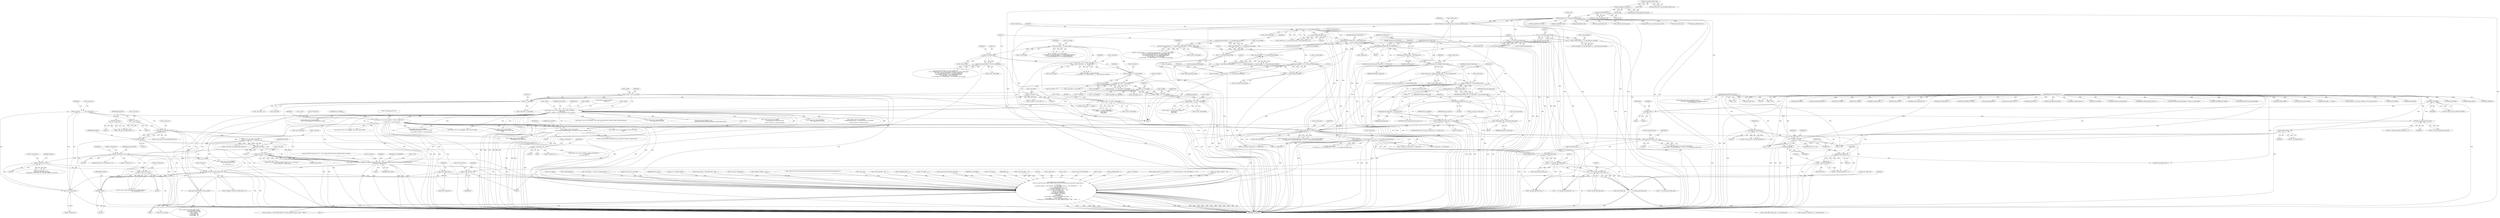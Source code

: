 digraph "0_FFmpeg_29ffeef5e73b8f41ff3a3f2242d356759c66f91f@pointer" {
"1003013" [label="(Call,h->slice_num & (MAX_SLICES - 1))"];
"1002968" [label="(Call,h->slice_num&(MAX_SLICES-1))"];
"1002951" [label="(Call,h->slice_num&(MAX_SLICES-1))"];
"1002914" [label="(Call,h->slice_num        = ++h0->current_slice)"];
"1002918" [label="(Call,++h0->current_slice)"];
"1002269" [label="(Call,h0->current_slice == 0)"];
"1001121" [label="(Call,h0->current_slice != 0)"];
"1000189" [label="(Call,h0->current_slice = 0)"];
"1002426" [label="(Call,h0->current_slice == 0)"];
"1002932" [label="(Call,h->slice_num-1)"];
"1002955" [label="(Call,MAX_SLICES-1)"];
"1002937" [label="(Call,MAX_SLICES-1)"];
"1002972" [label="(Call,MAX_SLICES-1)"];
"1002978" [label="(Call,h->slice_num >= MAX_SLICES)"];
"1002984" [label="(Call,av_log(h->avctx, AV_LOG_WARNING, \"Possibly too many slices (%d >= %d), increase MAX_SLICES and recompile if there are artifacts\n\", h->slice_num, MAX_SLICES))"];
"1002832" [label="(Call,av_log(h->avctx, AV_LOG_INFO,\n                       \"Cannot parallelize deblocking type 1, decoding such frames in sequential order\n\"))"];
"1000887" [label="(Call,av_log(h->avctx, AV_LOG_INFO, \"Reinit context to %dx%d, \"\n               \"pix_fmt: %s\n\", h->width, h->height, av_get_pix_fmt_name(h->avctx->pix_fmt)))"];
"1000715" [label="(Call,h->width  = 16 * h->mb_width)"];
"1000719" [label="(Call,16 * h->mb_width)"];
"1000699" [label="(Call,h->mb_width * 4)"];
"1000679" [label="(Call,h->mb_width * h->mb_height)"];
"1000649" [label="(Call,h->mb_width  = h->sps.mb_width)"];
"1000610" [label="(Call,h->mb_width  != h->sps.mb_width)"];
"1000398" [label="(Call,h->mb_width  != h->sps.mb_width)"];
"1000541" [label="(Call,16*h->sps.mb_width)"];
"1000658" [label="(Call,h->mb_height = h->sps.mb_height * (2 - h->sps.frame_mbs_only_flag))"];
"1000662" [label="(Call,h->sps.mb_height * (2 - h->sps.frame_mbs_only_flag))"];
"1000623" [label="(Call,h->sps.mb_height * (2 - h->sps.frame_mbs_only_flag))"];
"1000557" [label="(Call,h->sps.mb_height * (2 - h->sps.frame_mbs_only_flag))"];
"1000412" [label="(Call,h->sps.mb_height * (2 - h->sps.frame_mbs_only_flag))"];
"1000418" [label="(Call,2 - h->sps.frame_mbs_only_flag)"];
"1000563" [label="(Call,2 - h->sps.frame_mbs_only_flag)"];
"1000629" [label="(Call,2 - h->sps.frame_mbs_only_flag)"];
"1000668" [label="(Call,2 - h->sps.frame_mbs_only_flag)"];
"1000827" [label="(Call,h->width  != h->avctx->coded_width)"];
"1000540" [label="(Call,16*h->sps.mb_width != h->avctx->coded_width)"];
"1000837" [label="(Call,h->height != h->avctx->coded_height)"];
"1000724" [label="(Call,h->height = 16 * h->mb_height)"];
"1000728" [label="(Call,16 * h->mb_height)"];
"1000554" [label="(Call,16*h->sps.mb_height * (2 - h->sps.frame_mbs_only_flag) != h->avctx->coded_height)"];
"1000555" [label="(Call,16*h->sps.mb_height * (2 - h->sps.frame_mbs_only_flag))"];
"1000899" [label="(Call,av_get_pix_fmt_name(h->avctx->pix_fmt))"];
"1000880" [label="(Call,h->avctx->pix_fmt = ret)"];
"1000872" [label="(Call,ret = get_pixel_format(h, 1))"];
"1000874" [label="(Call,get_pixel_format(h, 1))"];
"1000868" [label="(Call,flush_change(h))"];
"1000851" [label="(Call,h != h0)"];
"1000735" [label="(Call,init_dimensions(h))"];
"1000495" [label="(Call,h264_set_parameter_from_sps(h))"];
"1000186" [label="(Call,field_end(h, 1))"];
"1000183" [label="(Call,FIELD_PICTURE(h))"];
"1000125" [label="(MethodParameterIn,H264Context *h)"];
"1000643" [label="(Call,get_pixel_format(h0, 0))"];
"1000126" [label="(MethodParameterIn,H264Context *h0)"];
"1001500" [label="(Call,av_log(h->avctx, AV_LOG_DEBUG, \"Frame num gap %d %d\n\",\n                   h->frame_num, h->prev_frame_num))"];
"1001451" [label="(Call,h->frame_num != h->prev_frame_num)"];
"1001349" [label="(Call,h0->cur_pic_ptr->frame_num != h->frame_num)"];
"1001240" [label="(Call,h->frame_num - h->sps.ref_frame_count)"];
"1001226" [label="(Call,h->frame_num - unwrap_prev_frame_num)"];
"1001216" [label="(Call,unwrap_prev_frame_num > h->frame_num)"];
"1001200" [label="(Call,unwrap_prev_frame_num = h->prev_frame_num)"];
"1001186" [label="(Call,h->frame_num != h->prev_frame_num)"];
"1000993" [label="(Call,h->frame_num = get_bits(&h->gb, h->sps.log2_max_frame_num))"];
"1000997" [label="(Call,get_bits(&h->gb, h->sps.log2_max_frame_num))"];
"1000300" [label="(Call,get_ue_golomb(&h->gb))"];
"1000230" [label="(Call,get_ue_golomb_31(&h->gb))"];
"1000168" [label="(Call,get_ue_golomb_long(&h->gb))"];
"1001193" [label="(Call,h->prev_frame_num >= 0)"];
"1001221" [label="(Call,unwrap_prev_frame_num -= max_frame_num)"];
"1001206" [label="(Call,max_frame_num         = 1 << h->sps.log2_max_frame_num)"];
"1001208" [label="(Call,1 << h->sps.log2_max_frame_num)"];
"1001225" [label="(Call,(h->frame_num - unwrap_prev_frame_num) > h->sps.ref_frame_count)"];
"1001257" [label="(Call,h->prev_frame_num = unwrap_prev_frame_num)"];
"1001254" [label="(Call,unwrap_prev_frame_num += max_frame_num)"];
"1001251" [label="(Call,unwrap_prev_frame_num < 0)"];
"1001237" [label="(Call,unwrap_prev_frame_num = (h->frame_num - h->sps.ref_frame_count) - 1)"];
"1001239" [label="(Call,(h->frame_num - h->sps.ref_frame_count) - 1)"];
"1001552" [label="(Call,h->prev_frame_num        %= 1 << h->sps.log2_max_frame_num)"];
"1001556" [label="(Call,1 << h->sps.log2_max_frame_num)"];
"1001479" [label="(Call,1 << h->sps.log2_max_frame_num)"];
"1001548" [label="(Call,h->prev_frame_num++)"];
"1001469" [label="(Call,h->frame_num != (h->prev_frame_num + 1) % (1 << h->sps.log2_max_frame_num))"];
"1001473" [label="(Call,(h->prev_frame_num + 1) % (1 << h->sps.log2_max_frame_num))"];
"1001459" [label="(Call,h->prev_frame_num >= 0)"];
"1003017" [label="(Call,MAX_SLICES - 1)"];
"1003314" [label="(Call,av_log(h->avctx, AV_LOG_DEBUG,\n               \"slice:%d %s mb:%d %c%s%s pps:%u frame:%d poc:%d/%d ref:%d/%d qp:%d loop:%d:%d:%d weight:%d%s %s\n\",\n               h->slice_num,\n               (h->picture_structure == PICT_FRAME ? \"F\" : h->picture_structure == PICT_TOP_FIELD ? \"T\" : \"B\"),\n               first_mb_in_slice,\n               av_get_picture_type_char(h->slice_type),\n               h->slice_type_fixed ? \" fix\" : \"\",\n               h->nal_unit_type == NAL_IDR_SLICE ? \" IDR\" : \"\",\n               pps_id, h->frame_num,\n               h->cur_pic_ptr->field_poc[0],\n               h->cur_pic_ptr->field_poc[1],\n               h->ref_count[0], h->ref_count[1],\n               h->qscale,\n               h->deblocking_filter,\n               h->slice_alpha_c0_offset / 2 - 26, h->slice_beta_offset / 2 - 26,\n               h->use_weight,\n               h->use_weight == 1 && h->use_weight_chroma ? \"c\" : \"\",\n               h->slice_type == AV_PICTURE_TYPE_B ? (h->direct_spatial_mv_pred ? \"SPAT\" : \"TEMP\") : \"\"))"];
"1001677" [label="(Call,h->mb_width  * 16)"];
"1000997" [label="(Call,get_bits(&h->gb, h->sps.log2_max_frame_num))"];
"1000827" [label="(Call,h->width  != h->avctx->coded_width)"];
"1002411" [label="(Call,ff_h264_decode_ref_pic_marking(h0, &h->gb,\n                                             !(h->avctx->active_thread_type & FF_THREAD_FRAME) ||\n                                             h0->current_slice == 0))"];
"1000900" [label="(Call,h->avctx->pix_fmt)"];
"1002924" [label="(Identifier,h)"];
"1000660" [label="(Identifier,h)"];
"1000554" [label="(Call,16*h->sps.mb_height * (2 - h->sps.frame_mbs_only_flag) != h->avctx->coded_height)"];
"1000725" [label="(Call,h->height)"];
"1000929" [label="(Call,h != h0)"];
"1001451" [label="(Call,h->frame_num != h->prev_frame_num)"];
"1001385" [label="(Identifier,last_pic_structure)"];
"1001241" [label="(Call,h->frame_num)"];
"1002833" [label="(Call,h->avctx)"];
"1002840" [label="(Identifier,h0)"];
"1002968" [label="(Call,h->slice_num&(MAX_SLICES-1))"];
"1001210" [label="(Call,h->sps.log2_max_frame_num)"];
"1000851" [label="(Call,h != h0)"];
"1000831" [label="(Call,h->avctx->coded_width)"];
"1002933" [label="(Call,h->slice_num)"];
"1002430" [label="(Literal,0)"];
"1000408" [label="(Call,h->mb_height != h->sps.mb_height * (2 - h->sps.frame_mbs_only_flag))"];
"1001249" [label="(Literal,1)"];
"1002276" [label="(Identifier,slice_type)"];
"1000729" [label="(Literal,16)"];
"1003019" [label="(Literal,1)"];
"1003349" [label="(Call,h->nal_unit_type == NAL_IDR_SLICE ? \" IDR\" : \"\")"];
"1000169" [label="(Call,&h->gb)"];
"1003368" [label="(Call,h->cur_pic_ptr->field_poc[1])"];
"1000191" [label="(Identifier,h0)"];
"1000579" [label="(Identifier,h)"];
"1002932" [label="(Call,h->slice_num-1)"];
"1002072" [label="(Call,h->curr_pic_num = h->frame_num)"];
"1001259" [label="(Identifier,h)"];
"1001548" [label="(Call,h->prev_frame_num++)"];
"1000572" [label="(Identifier,h)"];
"1001121" [label="(Call,h0->current_slice != 0)"];
"1001257" [label="(Call,h->prev_frame_num = unwrap_prev_frame_num)"];
"1001700" [label="(Call,h->short_ref[0]->frame_num = h->prev_frame_num)"];
"1000887" [label="(Call,av_log(h->avctx, AV_LOG_INFO, \"Reinit context to %dx%d, \"\n               \"pix_fmt: %s\n\", h->width, h->height, av_get_pix_fmt_name(h->avctx->pix_fmt)))"];
"1000619" [label="(Call,h->mb_height != h->sps.mb_height * (2 - h->sps.frame_mbs_only_flag))"];
"1000184" [label="(Identifier,h)"];
"1001350" [label="(Call,h0->cur_pic_ptr->frame_num)"];
"1000570" [label="(Call,h->avctx->coded_height)"];
"1000719" [label="(Call,16 * h->mb_width)"];
"1000540" [label="(Call,16*h->sps.mb_width != h->avctx->coded_width)"];
"1000881" [label="(Call,h->avctx->pix_fmt)"];
"1001209" [label="(Literal,1)"];
"1000857" [label="(Identifier,h)"];
"1000187" [label="(Identifier,h)"];
"1000899" [label="(Call,av_get_pix_fmt_name(h->avctx->pix_fmt))"];
"1002937" [label="(Call,MAX_SLICES-1)"];
"1001809" [label="(Call,FIELD_PICTURE(h))"];
"1000611" [label="(Call,h->mb_width)"];
"1001194" [label="(Call,h->prev_frame_num)"];
"1000679" [label="(Call,h->mb_width * h->mb_height)"];
"1000869" [label="(Identifier,h)"];
"1000496" [label="(Identifier,h)"];
"1001540" [label="(Call,h264_frame_start(h))"];
"1000877" [label="(Literal,0)"];
"1002984" [label="(Call,av_log(h->avctx, AV_LOG_WARNING, \"Possibly too many slices (%d >= %d), increase MAX_SLICES and recompile if there are artifacts\n\", h->slice_num, MAX_SLICES))"];
"1001236" [label="(Block,)"];
"1001256" [label="(Identifier,max_frame_num)"];
"1000550" [label="(Identifier,h)"];
"1002446" [label="(Call,FRAME_MBAFF(h))"];
"1001459" [label="(Call,h->prev_frame_num >= 0)"];
"1001195" [label="(Identifier,h)"];
"1000188" [label="(Literal,1)"];
"1001202" [label="(Call,h->prev_frame_num)"];
"1000700" [label="(Call,h->mb_width)"];
"1002502" [label="(Call,get_ue_golomb_31(&h->gb))"];
"1002538" [label="(Call,get_se_golomb(&h->gb))"];
"1001258" [label="(Call,h->prev_frame_num)"];
"1001253" [label="(Literal,0)"];
"1000418" [label="(Call,2 - h->sps.frame_mbs_only_flag)"];
"1002989" [label="(Literal,\"Possibly too many slices (%d >= %d), increase MAX_SLICES and recompile if there are artifacts\n\")"];
"1001062" [label="(Call,av_log(h->avctx, AV_LOG_ERROR, \"This stream was generated by a broken encoder, invalid 8x8 inference\n\"))"];
"1000543" [label="(Call,h->sps.mb_width)"];
"1000541" [label="(Call,16*h->sps.mb_width)"];
"1000675" [label="(Call,h->mb_num    = h->mb_width * h->mb_height)"];
"1002831" [label="(Block,)"];
"1000980" [label="(Call,h->dequant_coeff_pps != pps_id)"];
"1000837" [label="(Call,h->height != h->avctx->coded_height)"];
"1002512" [label="(Call,av_log(h->avctx, AV_LOG_ERROR, \"cabac_init_idc overflow\n\"))"];
"1000420" [label="(Call,h->sps.frame_mbs_only_flag)"];
"1001814" [label="(Call,FIELD_PICTURE(h))"];
"1000699" [label="(Call,h->mb_width * 4)"];
"1000868" [label="(Call,flush_change(h))"];
"1000557" [label="(Call,h->sps.mb_height * (2 - h->sps.frame_mbs_only_flag))"];
"1000735" [label="(Call,init_dimensions(h))"];
"1000680" [label="(Call,h->mb_width)"];
"1000836" [label="(Call,h->height != h->avctx->coded_height  ||\n         must_reinit ||\n         needs_reinit)"];
"1000889" [label="(Identifier,h)"];
"1000908" [label="(Identifier,ret)"];
"1001923" [label="(Call,clone_slice(h, h0))"];
"1002844" [label="(Call,h != h0)"];
"1000650" [label="(Call,h->mb_width)"];
"1002449" [label="(Call,ff_h264_fill_mbaff_ref_list(h))"];
"1001226" [label="(Call,h->frame_num - unwrap_prev_frame_num)"];
"1000629" [label="(Call,2 - h->sps.frame_mbs_only_flag)"];
"1002990" [label="(Call,h->slice_num)"];
"1001486" [label="(Block,)"];
"1001758" [label="(Call,FIELD_PICTURE(h))"];
"1001469" [label="(Call,h->frame_num != (h->prev_frame_num + 1) % (1 << h->sps.log2_max_frame_num))"];
"1000495" [label="(Call,h264_set_parameter_from_sps(h))"];
"1000847" [label="(Identifier,must_reinit)"];
"1001208" [label="(Call,1 << h->sps.log2_max_frame_num)"];
"1002964" [label="(Call,h0->slice_row[h->slice_num&(MAX_SLICES-1)])"];
"1000695" [label="(Call,h->b_stride = h->mb_width * 4)"];
"1002195" [label="(Call,get_se_golomb(&h->gb))"];
"1000542" [label="(Literal,16)"];
"1001452" [label="(Call,h->frame_num)"];
"1000662" [label="(Call,h->sps.mb_height * (2 - h->sps.frame_mbs_only_flag))"];
"1002255" [label="(Call,ff_set_ref_count(h))"];
"1000850" [label="(ControlStructure,if (h != h0))"];
"1002952" [label="(Call,h->slice_num)"];
"1001563" [label="(Call,h->cur_pic_ptr->frame_num = h->prev_frame_num)"];
"1001763" [label="(Call,h0->cur_pic_ptr->frame_num != h->frame_num)"];
"1001222" [label="(Identifier,unwrap_prev_frame_num)"];
"1001261" [label="(Identifier,unwrap_prev_frame_num)"];
"1002658" [label="(Call,av_log(h->avctx, AV_LOG_ERROR,\n                   \"deblocking_filter_idc %u out of range\n\", tmp))"];
"1000683" [label="(Call,h->mb_height)"];
"1002993" [label="(Identifier,MAX_SLICES)"];
"1000301" [label="(Call,&h->gb)"];
"1000861" [label="(Call,h0->current_slice + 1)"];
"1000398" [label="(Call,h->mb_width  != h->sps.mb_width)"];
"1001231" [label="(Call,h->sps.ref_frame_count)"];
"1003319" [label="(Literal,\"slice:%d %s mb:%d %c%s%s pps:%u frame:%d poc:%d/%d ref:%d/%d qp:%d loop:%d:%d:%d weight:%d%s %s\n\")"];
"1001252" [label="(Identifier,unwrap_prev_frame_num)"];
"1002469" [label="(Call,implicit_weight_table(h, 1))"];
"1000397" [label="(Call,h->mb_width  != h->sps.mb_width ||\n            h->mb_height != h->sps.mb_height * (2 - h->sps.frame_mbs_only_flag) ||\n            h->avctx->bits_per_raw_sample != h->sps.bit_depth_luma ||\n            h->cur_chroma_format_idc != h->sps.chroma_format_idc)"];
"1002969" [label="(Call,h->slice_num)"];
"1002426" [label="(Call,h0->current_slice == 0)"];
"1001558" [label="(Call,h->sps.log2_max_frame_num)"];
"1001458" [label="(Call,h->prev_frame_num >= 0 && !h0->first_field &&\n               h->frame_num != (h->prev_frame_num + 1) % (1 << h->sps.log2_max_frame_num))"];
"1001501" [label="(Call,h->avctx)"];
"1000878" [label="(Return,return ret;)"];
"1000914" [label="(Call,av_log(h->avctx, AV_LOG_ERROR,\n                   \"h264_slice_header_init() failed\n\"))"];
"1001120" [label="(ControlStructure,if (h0->current_slice != 0))"];
"1000852" [label="(Identifier,h)"];
"1002122" [label="(Call,get_ue_golomb(&h->gb))"];
"1002417" [label="(Call,!(h->avctx->active_thread_type & FF_THREAD_FRAME) ||\n                                             h0->current_slice == 0)"];
"1001481" [label="(Call,h->sps.log2_max_frame_num)"];
"1001250" [label="(ControlStructure,if (unwrap_prev_frame_num < 0))"];
"1000402" [label="(Call,h->sps.mb_width)"];
"1000668" [label="(Call,2 - h->sps.frame_mbs_only_flag)"];
"1000399" [label="(Call,h->mb_width)"];
"1000230" [label="(Call,get_ue_golomb_31(&h->gb))"];
"1002996" [label="(Identifier,j)"];
"1002985" [label="(Call,h->avctx)"];
"1001185" [label="(Call,h->frame_num != h->prev_frame_num && h->prev_frame_num >= 0)"];
"1002918" [label="(Call,++h0->current_slice)"];
"1001504" [label="(Identifier,AV_LOG_DEBUG)"];
"1001227" [label="(Call,h->frame_num)"];
"1002270" [label="(Call,h0->current_slice)"];
"1000623" [label="(Call,h->sps.mb_height * (2 - h->sps.frame_mbs_only_flag))"];
"1002972" [label="(Call,MAX_SLICES-1)"];
"1003320" [label="(Call,h->slice_num)"];
"1002914" [label="(Call,h->slice_num        = ++h0->current_slice)"];
"1002273" [label="(Literal,0)"];
"1000643" [label="(Call,get_pixel_format(h0, 0))"];
"1002936" [label="(Literal,1)"];
"1001432" [label="(Call,avpriv_request_sample(h->avctx,\n                                              \"Found reference and non-reference fields in the same frame, which\"))"];
"1000896" [label="(Call,h->height)"];
"1003343" [label="(Call,h->slice_type_fixed ? \" fix\" : \"\")"];
"1000888" [label="(Call,h->avctx)"];
"1001822" [label="(Call,h264_frame_start(h))"];
"1001473" [label="(Call,(h->prev_frame_num + 1) % (1 << h->sps.log2_max_frame_num))"];
"1001233" [label="(Identifier,h)"];
"1001244" [label="(Call,h->sps.ref_frame_count)"];
"1001461" [label="(Identifier,h)"];
"1000730" [label="(Call,h->mb_height)"];
"1001237" [label="(Call,unwrap_prev_frame_num = (h->frame_num - h->sps.ref_frame_count) - 1)"];
"1000728" [label="(Call,16 * h->mb_height)"];
"1002974" [label="(Literal,1)"];
"1000734" [label="(Identifier,ret)"];
"1001835" [label="(Call,release_unused_pictures(h, 0))"];
"1000166" [label="(Call,first_mb_in_slice = get_ue_golomb_long(&h->gb))"];
"1001200" [label="(Call,unwrap_prev_frame_num = h->prev_frame_num)"];
"1001198" [label="(Block,)"];
"1002979" [label="(Call,h->slice_num)"];
"1002794" [label="(Call,h->deblocking_filter == 1)"];
"1000855" [label="(Call,av_log(h->avctx, AV_LOG_ERROR, \"changing width/height on \"\n                   \"slice %d\n\", h0->current_slice + 1))"];
"1001130" [label="(Identifier,last_pic_structure)"];
"1002956" [label="(Identifier,MAX_SLICES)"];
"1002369" [label="(Call,implicit_weight_table(h, -1))"];
"1000186" [label="(Call,field_end(h, 1))"];
"1001978" [label="(Call,h->mb_width * h->mb_height)"];
"1003410" [label="(Call,h->use_weight == 1)"];
"1000715" [label="(Call,h->width  = 16 * h->mb_width)"];
"1001455" [label="(Call,h->prev_frame_num)"];
"1000563" [label="(Call,2 - h->sps.frame_mbs_only_flag)"];
"1001557" [label="(Literal,1)"];
"1000994" [label="(Call,h->frame_num)"];
"1001505" [label="(Literal,\"Frame num gap %d %d\n\")"];
"1000828" [label="(Call,h->width)"];
"1000419" [label="(Literal,2)"];
"1003339" [label="(Call,av_get_picture_type_char(h->slice_type))"];
"1000564" [label="(Literal,2)"];
"1000183" [label="(Call,FIELD_PICTURE(h))"];
"1000720" [label="(Literal,16)"];
"1001255" [label="(Identifier,unwrap_prev_frame_num)"];
"1000849" [label="(Block,)"];
"1000690" [label="(Call,h->mb_width + 1)"];
"1000621" [label="(Identifier,h)"];
"1001251" [label="(Call,unwrap_prev_frame_num < 0)"];
"1000492" [label="(Call,(ret = h264_set_parameter_from_sps(h)) < 0)"];
"1003318" [label="(Identifier,AV_LOG_DEBUG)"];
"1002036" [label="(Call,FIELD_OR_MBAFF_PICTURE(h))"];
"1002109" [label="(Call,h->sps.log2_max_frame_num + 1)"];
"1000873" [label="(Identifier,ret)"];
"1000663" [label="(Call,h->sps.mb_height)"];
"1000624" [label="(Call,h->sps.mb_height)"];
"1001506" [label="(Call,h->frame_num)"];
"1001221" [label="(Call,unwrap_prev_frame_num -= max_frame_num)"];
"1000193" [label="(Literal,0)"];
"1002269" [label="(Call,h0->current_slice == 0)"];
"1000190" [label="(Call,h0->current_slice)"];
"1000991" [label="(Call,init_dequant_tables(h))"];
"1000962" [label="(Call,h264_slice_header_init(h, 0))"];
"1001240" [label="(Call,h->frame_num - h->sps.ref_frame_count)"];
"1000876" [label="(Literal,1)"];
"1001467" [label="(Identifier,h0)"];
"1002837" [label="(Literal,\"Cannot parallelize deblocking type 1, decoding such frames in sequential order\n\")"];
"1003380" [label="(Call,h->ref_count[1])"];
"1003435" [label="(MethodReturn,static int)"];
"1001850" [label="(Call,i<h->mb_height)"];
"1003018" [label="(Identifier,MAX_SLICES)"];
"1000724" [label="(Call,h->height = 16 * h->mb_height)"];
"1001355" [label="(Call,h->frame_num)"];
"1002590" [label="(Call,get_chroma_qp(h, 1, h->qscale))"];
"1001479" [label="(Call,1 << h->sps.log2_max_frame_num)"];
"1002983" [label="(Block,)"];
"1000653" [label="(Call,h->sps.mb_width)"];
"1000631" [label="(Call,h->sps.frame_mbs_only_flag)"];
"1001516" [label="(Identifier,h)"];
"1002988" [label="(Identifier,AV_LOG_WARNING)"];
"1003357" [label="(Identifier,pps_id)"];
"1000127" [label="(Block,)"];
"1000413" [label="(Call,h->sps.mb_height)"];
"1000670" [label="(Call,h->sps.frame_mbs_only_flag)"];
"1001362" [label="(Identifier,last_pic_droppable)"];
"1000539" [label="(Call,16*h->sps.mb_width != h->avctx->coded_width\n                     || 16*h->sps.mb_height * (2 - h->sps.frame_mbs_only_flag) != h->avctx->coded_height\n                     || h->avctx->bits_per_raw_sample != h->sps.bit_depth_luma\n                     || h->cur_chroma_format_idc != h->sps.chroma_format_idc\n                     || av_cmp_q(h->sps.sar, h->avctx->sample_aspect_ratio)\n                     || h->mb_width  != h->sps.mb_width\n                     || h->mb_height != h->sps.mb_height * (2 - h->sps.frame_mbs_only_flag))"];
"1003398" [label="(Call,h->slice_beta_offset / 2 - 26)"];
"1000736" [label="(Identifier,h)"];
"1000892" [label="(Literal,\"Reinit context to %dx%d, \"\n               \"pix_fmt: %s\n\")"];
"1001216" [label="(Call,unwrap_prev_frame_num > h->frame_num)"];
"1000945" [label="(Call,get_pixel_format(h, 1))"];
"1003434" [label="(Literal,0)"];
"1001201" [label="(Identifier,unwrap_prev_frame_num)"];
"1002939" [label="(Literal,1)"];
"1000677" [label="(Identifier,h)"];
"1002097" [label="(Call,2 * h->frame_num)"];
"1000669" [label="(Literal,2)"];
"1000886" [label="(Identifier,ret)"];
"1001450" [label="(Call,h->frame_num != h->prev_frame_num && h->prev_frame_num >= 0 && !h0->first_field &&\n               h->frame_num != (h->prev_frame_num + 1) % (1 << h->sps.log2_max_frame_num))"];
"1001207" [label="(Identifier,max_frame_num)"];
"1001188" [label="(Identifier,h)"];
"1000893" [label="(Call,h->width)"];
"1001474" [label="(Call,h->prev_frame_num + 1)"];
"1003358" [label="(Call,h->frame_num)"];
"1003313" [label="(Block,)"];
"1002955" [label="(Call,MAX_SLICES-1)"];
"1000644" [label="(Identifier,h0)"];
"1002836" [label="(Identifier,AV_LOG_INFO)"];
"1001175" [label="(Call,h0->current_slice + 1)"];
"1001225" [label="(Call,(h->frame_num - unwrap_prev_frame_num) > h->sps.ref_frame_count)"];
"1002558" [label="(Call,av_log(h->avctx, AV_LOG_ERROR, \"QP %u out of range\n\", tmp))"];
"1000185" [label="(Block,)"];
"1001009" [label="(Identifier,h)"];
"1000880" [label="(Call,h->avctx->pix_fmt = ret)"];
"1001552" [label="(Call,h->prev_frame_num        %= 1 << h->sps.log2_max_frame_num)"];
"1003013" [label="(Call,h->slice_num & (MAX_SLICES - 1))"];
"1001348" [label="(ControlStructure,if (h0->cur_pic_ptr->frame_num != h->frame_num))"];
"1001470" [label="(Call,h->frame_num)"];
"1000872" [label="(Call,ret = get_pixel_format(h, 1))"];
"1001254" [label="(Call,unwrap_prev_frame_num += max_frame_num)"];
"1001553" [label="(Call,h->prev_frame_num)"];
"1000231" [label="(Call,&h->gb)"];
"1002931" [label="(Call,(h->slice_num-1)&(MAX_SLICES-1))"];
"1000228" [label="(Call,slice_type = get_ue_golomb_31(&h->gb))"];
"1002292" [label="(Call,ff_h264_fill_default_ref_list(h))"];
"1002938" [label="(Identifier,MAX_SLICES)"];
"1003315" [label="(Call,h->avctx)"];
"1002962" [label="(Call,h0->slice_row[h->slice_num&(MAX_SLICES-1)] <= h->resync_mb_y\n        && h->slice_num >= MAX_SLICES)"];
"1002951" [label="(Call,h->slice_num&(MAX_SLICES-1))"];
"1002915" [label="(Call,h->slice_num)"];
"1000410" [label="(Identifier,h)"];
"1000556" [label="(Literal,16)"];
"1001186" [label="(Call,h->frame_num != h->prev_frame_num)"];
"1001402" [label="(Call,av_log(h->avctx, AV_LOG_ERROR,\n                               \"Invalid field mode combination %d/%d\n\",\n                               last_pic_structure, h->picture_structure))"];
"1002466" [label="(Call,implicit_weight_table(h, 0))"];
"1000853" [label="(Identifier,h0)"];
"1003314" [label="(Call,av_log(h->avctx, AV_LOG_DEBUG,\n               \"slice:%d %s mb:%d %c%s%s pps:%u frame:%d poc:%d/%d ref:%d/%d qp:%d loop:%d:%d:%d weight:%d%s %s\n\",\n               h->slice_num,\n               (h->picture_structure == PICT_FRAME ? \"F\" : h->picture_structure == PICT_TOP_FIELD ? \"T\" : \"B\"),\n               first_mb_in_slice,\n               av_get_picture_type_char(h->slice_type),\n               h->slice_type_fixed ? \" fix\" : \"\",\n               h->nal_unit_type == NAL_IDR_SLICE ? \" IDR\" : \"\",\n               pps_id, h->frame_num,\n               h->cur_pic_ptr->field_poc[0],\n               h->cur_pic_ptr->field_poc[1],\n               h->ref_count[0], h->ref_count[1],\n               h->qscale,\n               h->deblocking_filter,\n               h->slice_alpha_c0_offset / 2 - 26, h->slice_beta_offset / 2 - 26,\n               h->use_weight,\n               h->use_weight == 1 && h->use_weight_chroma ? \"c\" : \"\",\n               h->slice_type == AV_PICTURE_TYPE_B ? (h->direct_spatial_mv_pred ? \"SPAT\" : \"TEMP\") : \"\"))"];
"1000645" [label="(Literal,0)"];
"1000891" [label="(Identifier,AV_LOG_INFO)"];
"1003361" [label="(Call,h->cur_pic_ptr->field_poc[0])"];
"1003385" [label="(Call,h->qscale)"];
"1002814" [label="(Call,h->deblocking_filter = 2)"];
"1001228" [label="(Identifier,h)"];
"1002978" [label="(Call,h->slice_num >= MAX_SLICES)"];
"1001839" [label="(Call,FIELD_PICTURE(h))"];
"1002427" [label="(Call,h0->current_slice)"];
"1001218" [label="(Call,h->frame_num)"];
"1000565" [label="(Call,h->sps.frame_mbs_only_flag)"];
"1003420" [label="(Call,h->slice_type == AV_PICTURE_TYPE_B ? (h->direct_spatial_mv_pred ? \"SPAT\" : \"TEMP\") : \"\")"];
"1001349" [label="(Call,h0->cur_pic_ptr->frame_num != h->frame_num)"];
"1003375" [label="(Call,h->ref_count[0])"];
"1002919" [label="(Call,h0->current_slice)"];
"1000649" [label="(Call,h->mb_width  = h->sps.mb_width)"];
"1000874" [label="(Call,get_pixel_format(h, 1))"];
"1000558" [label="(Call,h->sps.mb_height)"];
"1002848" [label="(Call,av_log(h->avctx, AV_LOG_ERROR,\n                       \"Deblocking switched inside frame.\n\"))"];
"1002483" [label="(Call,ff_h264_direct_dist_scale_factor(h))"];
"1000998" [label="(Call,&h->gb)"];
"1002957" [label="(Literal,1)"];
"1000610" [label="(Call,h->mb_width  != h->sps.mb_width)"];
"1001464" [label="(Call,!h0->first_field &&\n               h->frame_num != (h->prev_frame_num + 1) % (1 << h->sps.log2_max_frame_num))"];
"1001217" [label="(Identifier,unwrap_prev_frame_num)"];
"1000197" [label="(Identifier,h0)"];
"1003323" [label="(Call,h->picture_structure == PICT_FRAME ? \"F\" : h->picture_structure == PICT_TOP_FIELD ? \"T\" : \"B\")"];
"1000871" [label="(Call,(ret = get_pixel_format(h, 1)) < 0)"];
"1000609" [label="(Call,h->mb_width  != h->sps.mb_width\n                     || h->mb_height != h->sps.mb_height * (2 - h->sps.frame_mbs_only_flag))"];
"1000875" [label="(Identifier,h)"];
"1001592" [label="(Call,ff_generate_sliding_window_mmcos(h, 1))"];
"1001611" [label="(Call,ff_h264_execute_ref_pic_marking(h, h->mmco, h->mmco_index))"];
"1002268" [label="(Call,h0->current_slice == 0 ||\n         slice_type != h0->last_slice_type ||\n         memcmp(h0->last_ref_count, h0->ref_count, sizeof(h0->ref_count)))"];
"1001896" [label="(Call,h->mb_height * h->mb_stride)"];
"1000125" [label="(MethodParameterIn,H264Context *h)"];
"1000179" [label="(Call,h0->current_slice && FIELD_PICTURE(h))"];
"1000659" [label="(Call,h->mb_height)"];
"1001990" [label="(Call,FIELD_OR_MBAFF_PICTURE(h))"];
"1000298" [label="(Call,pps_id = get_ue_golomb(&h->gb))"];
"1002303" [label="(Call,ff_h264_decode_ref_pic_list_reordering(h))"];
"1001238" [label="(Identifier,unwrap_prev_frame_num)"];
"1001190" [label="(Call,h->prev_frame_num)"];
"1000977" [label="(Call,h == h0)"];
"1001193" [label="(Call,h->prev_frame_num >= 0)"];
"1000841" [label="(Call,h->avctx->coded_height)"];
"1000993" [label="(Call,h->frame_num = get_bits(&h->gb, h->sps.log2_max_frame_num))"];
"1000614" [label="(Call,h->sps.mb_width)"];
"1001480" [label="(Literal,1)"];
"1003014" [label="(Call,h->slice_num)"];
"1000637" [label="(Call,h0->avctx->pix_fmt != get_pixel_format(h0, 0))"];
"1003391" [label="(Call,h->slice_alpha_c0_offset / 2 - 26)"];
"1001169" [label="(Call,av_log(h->avctx, AV_LOG_ERROR,\n                   \"unset cur_pic_ptr on %d. slice\n\",\n                   h0->current_slice + 1))"];
"1001463" [label="(Literal,0)"];
"1002001" [label="(Call,av_log(h->avctx, AV_LOG_ERROR, \"first_mb_in_slice overflow\n\"))"];
"1000177" [label="(Block,)"];
"1002832" [label="(Call,av_log(h->avctx, AV_LOG_INFO,\n                       \"Cannot parallelize deblocking type 1, decoding such frames in sequential order\n\"))"];
"1001554" [label="(Identifier,h)"];
"1001223" [label="(Identifier,max_frame_num)"];
"1000189" [label="(Call,h0->current_slice = 0)"];
"1001002" [label="(Call,h->sps.log2_max_frame_num)"];
"1001206" [label="(Call,max_frame_num         = 1 << h->sps.log2_max_frame_num)"];
"1001549" [label="(Call,h->prev_frame_num)"];
"1000493" [label="(Call,ret = h264_set_parameter_from_sps(h))"];
"1002351" [label="(Call,ff_pred_weight_table(h))"];
"1000967" [label="(Call,av_log(h->avctx, AV_LOG_ERROR,\n                   \"h264_slice_header_init() failed\n\"))"];
"1001125" [label="(Literal,0)"];
"1001500" [label="(Call,av_log(h->avctx, AV_LOG_DEBUG, \"Frame num gap %d %d\n\",\n                   h->frame_num, h->prev_frame_num))"];
"1001917" [label="(Call,h != h0)"];
"1002485" [label="(Call,ff_h264_direct_ref_list_init(h))"];
"1000909" [label="(Call,h264_slice_header_init(h, 1))"];
"1000658" [label="(Call,h->mb_height = h->sps.mb_height * (2 - h->sps.frame_mbs_only_flag))"];
"1003009" [label="(Call,h->ref2frm[h->slice_num & (MAX_SLICES - 1)])"];
"1002982" [label="(Identifier,MAX_SLICES)"];
"1000630" [label="(Literal,2)"];
"1001140" [label="(Call,av_log(h->avctx, AV_LOG_ERROR,\n                   \"Changing field mode (%d -> %d) between slices is not allowed\n\",\n                   last_pic_structure, h->picture_structure))"];
"1002973" [label="(Identifier,MAX_SLICES)"];
"1002723" [label="(Call,av_log(h->avctx, AV_LOG_ERROR,\n                       \"deblocking filter parameters %d %d out of range\n\",\n                       h->slice_alpha_c0_offset, h->slice_beta_offset))"];
"1000826" [label="(Call,h->width  != h->avctx->coded_width   ||\n         h->height != h->avctx->coded_height  ||\n         must_reinit ||\n         needs_reinit)"];
"1003405" [label="(Call,h->use_weight)"];
"1003017" [label="(Call,MAX_SLICES - 1)"];
"1001964" [label="(Call,h->cur_pic_ptr->frame_num = h->frame_num)"];
"1001122" [label="(Call,h0->current_slice)"];
"1002578" [label="(Call,get_chroma_qp(h, 0, h->qscale))"];
"1000686" [label="(Call,h->mb_stride = h->mb_width + 1)"];
"1001264" [label="(Identifier,h0)"];
"1000839" [label="(Identifier,h)"];
"1000716" [label="(Call,h->width)"];
"1003388" [label="(Call,h->deblocking_filter)"];
"1000412" [label="(Call,h->sps.mb_height * (2 - h->sps.frame_mbs_only_flag))"];
"1001239" [label="(Call,(h->frame_num - h->sps.ref_frame_count) - 1)"];
"1001509" [label="(Call,h->prev_frame_num)"];
"1003408" [label="(Call,h->use_weight == 1 && h->use_weight_chroma ? \"c\" : \"\")"];
"1001197" [label="(Literal,0)"];
"1002140" [label="(Call,get_bits(&h->gb, h->sps.log2_max_poc_lsb))"];
"1001556" [label="(Call,1 << h->sps.log2_max_frame_num)"];
"1000733" [label="(Call,ret = init_dimensions(h))"];
"1000300" [label="(Call,get_ue_golomb(&h->gb))"];
"1000548" [label="(Call,h->avctx->coded_width)"];
"1001073" [label="(Call,get_bits1(&h->gb))"];
"1002083" [label="(Call,1 << h->sps.log2_max_frame_num)"];
"1000721" [label="(Call,h->mb_width)"];
"1002225" [label="(Call,ff_init_poc(h, h->cur_pic_ptr->field_poc, &h->cur_pic_ptr->poc))"];
"1001215" [label="(ControlStructure,if (unwrap_prev_frame_num > h->frame_num))"];
"1001741" [label="(Call,FIELD_PICTURE(h))"];
"1000555" [label="(Call,16*h->sps.mb_height * (2 - h->sps.frame_mbs_only_flag))"];
"1000553" [label="(Call,16*h->sps.mb_height * (2 - h->sps.frame_mbs_only_flag) != h->avctx->coded_height\n                     || h->avctx->bits_per_raw_sample != h->sps.bit_depth_luma\n                     || h->cur_chroma_format_idc != h->sps.chroma_format_idc\n                     || av_cmp_q(h->sps.sar, h->avctx->sample_aspect_ratio)\n                     || h->mb_width  != h->sps.mb_width\n                     || h->mb_height != h->sps.mb_height * (2 - h->sps.frame_mbs_only_flag))"];
"1001641" [label="(Call,av_image_copy(h->short_ref[0]->f.data,\n                                  h->short_ref[0]->f.linesize,\n                                  (const uint8_t **)prev->f.data,\n                                  prev->f.linesize,\n                                  h->avctx->pix_fmt,\n                                  h->mb_width  * 16,\n                                  h->mb_height * 16))"];
"1000838" [label="(Call,h->height)"];
"1001319" [label="(Call,FIELD_PICTURE(h))"];
"1002107" [label="(Call,1 << (h->sps.log2_max_frame_num + 1))"];
"1001460" [label="(Call,h->prev_frame_num)"];
"1002947" [label="(Call,h0->slice_row[h->slice_num&(MAX_SLICES-1)])"];
"1000933" [label="(Call,av_log(h->avctx, AV_LOG_ERROR,\n                   \"Cannot (re-)initialize context during parallel decoding.\n\"))"];
"1000703" [label="(Literal,4)"];
"1001187" [label="(Call,h->frame_num)"];
"1001682" [label="(Call,h->mb_height * 16)"];
"1002248" [label="(Call,get_ue_golomb(&h->gb))"];
"1001224" [label="(ControlStructure,if ((h->frame_num - unwrap_prev_frame_num) > h->sps.ref_frame_count))"];
"1001566" [label="(Identifier,h)"];
"1002031" [label="(Call,first_mb_in_slice / h->mb_width)"];
"1001230" [label="(Identifier,unwrap_prev_frame_num)"];
"1000168" [label="(Call,get_ue_golomb_long(&h->gb))"];
"1003338" [label="(Identifier,first_mb_in_slice)"];
"1000726" [label="(Identifier,h)"];
"1000306" [label="(Call,pps_id >= MAX_PPS_COUNT)"];
"1000126" [label="(MethodParameterIn,H264Context *h0)"];
"1003013" -> "1003009"  [label="AST: "];
"1003013" -> "1003017"  [label="CFG: "];
"1003014" -> "1003013"  [label="AST: "];
"1003017" -> "1003013"  [label="AST: "];
"1003009" -> "1003013"  [label="CFG: "];
"1003013" -> "1003435"  [label="DDG: "];
"1003013" -> "1003435"  [label="DDG: "];
"1002968" -> "1003013"  [label="DDG: "];
"1002978" -> "1003013"  [label="DDG: "];
"1002984" -> "1003013"  [label="DDG: "];
"1002951" -> "1003013"  [label="DDG: "];
"1003017" -> "1003013"  [label="DDG: "];
"1003017" -> "1003013"  [label="DDG: "];
"1003013" -> "1003314"  [label="DDG: "];
"1002968" -> "1002964"  [label="AST: "];
"1002968" -> "1002972"  [label="CFG: "];
"1002969" -> "1002968"  [label="AST: "];
"1002972" -> "1002968"  [label="AST: "];
"1002964" -> "1002968"  [label="CFG: "];
"1002968" -> "1003435"  [label="DDG: "];
"1002968" -> "1003435"  [label="DDG: "];
"1002951" -> "1002968"  [label="DDG: "];
"1002972" -> "1002968"  [label="DDG: "];
"1002972" -> "1002968"  [label="DDG: "];
"1002968" -> "1002978"  [label="DDG: "];
"1002968" -> "1002984"  [label="DDG: "];
"1002968" -> "1003314"  [label="DDG: "];
"1002951" -> "1002947"  [label="AST: "];
"1002951" -> "1002955"  [label="CFG: "];
"1002952" -> "1002951"  [label="AST: "];
"1002955" -> "1002951"  [label="AST: "];
"1002947" -> "1002951"  [label="CFG: "];
"1002951" -> "1003435"  [label="DDG: "];
"1002951" -> "1003435"  [label="DDG: "];
"1002914" -> "1002951"  [label="DDG: "];
"1002932" -> "1002951"  [label="DDG: "];
"1002955" -> "1002951"  [label="DDG: "];
"1002955" -> "1002951"  [label="DDG: "];
"1002951" -> "1002984"  [label="DDG: "];
"1002951" -> "1003314"  [label="DDG: "];
"1002914" -> "1000127"  [label="AST: "];
"1002914" -> "1002918"  [label="CFG: "];
"1002915" -> "1002914"  [label="AST: "];
"1002918" -> "1002914"  [label="AST: "];
"1002924" -> "1002914"  [label="CFG: "];
"1002918" -> "1002914"  [label="DDG: "];
"1002914" -> "1002932"  [label="DDG: "];
"1002918" -> "1002919"  [label="CFG: "];
"1002919" -> "1002918"  [label="AST: "];
"1002918" -> "1003435"  [label="DDG: "];
"1002269" -> "1002918"  [label="DDG: "];
"1002426" -> "1002918"  [label="DDG: "];
"1001121" -> "1002918"  [label="DDG: "];
"1002269" -> "1002268"  [label="AST: "];
"1002269" -> "1002273"  [label="CFG: "];
"1002270" -> "1002269"  [label="AST: "];
"1002273" -> "1002269"  [label="AST: "];
"1002276" -> "1002269"  [label="CFG: "];
"1002268" -> "1002269"  [label="CFG: "];
"1002269" -> "1003435"  [label="DDG: "];
"1002269" -> "1002268"  [label="DDG: "];
"1002269" -> "1002268"  [label="DDG: "];
"1001121" -> "1002269"  [label="DDG: "];
"1002269" -> "1002426"  [label="DDG: "];
"1001121" -> "1001120"  [label="AST: "];
"1001121" -> "1001125"  [label="CFG: "];
"1001122" -> "1001121"  [label="AST: "];
"1001125" -> "1001121"  [label="AST: "];
"1001130" -> "1001121"  [label="CFG: "];
"1001188" -> "1001121"  [label="CFG: "];
"1001121" -> "1003435"  [label="DDG: "];
"1001121" -> "1003435"  [label="DDG: "];
"1000189" -> "1001121"  [label="DDG: "];
"1001121" -> "1001169"  [label="DDG: "];
"1001121" -> "1001175"  [label="DDG: "];
"1001121" -> "1002426"  [label="DDG: "];
"1000189" -> "1000177"  [label="AST: "];
"1000189" -> "1000193"  [label="CFG: "];
"1000190" -> "1000189"  [label="AST: "];
"1000193" -> "1000189"  [label="AST: "];
"1000197" -> "1000189"  [label="CFG: "];
"1000189" -> "1003435"  [label="DDG: "];
"1000189" -> "1000855"  [label="DDG: "];
"1000189" -> "1000861"  [label="DDG: "];
"1002426" -> "1002417"  [label="AST: "];
"1002426" -> "1002430"  [label="CFG: "];
"1002427" -> "1002426"  [label="AST: "];
"1002430" -> "1002426"  [label="AST: "];
"1002417" -> "1002426"  [label="CFG: "];
"1002426" -> "1003435"  [label="DDG: "];
"1002426" -> "1002417"  [label="DDG: "];
"1002426" -> "1002417"  [label="DDG: "];
"1002932" -> "1002931"  [label="AST: "];
"1002932" -> "1002936"  [label="CFG: "];
"1002933" -> "1002932"  [label="AST: "];
"1002936" -> "1002932"  [label="AST: "];
"1002938" -> "1002932"  [label="CFG: "];
"1002932" -> "1002931"  [label="DDG: "];
"1002932" -> "1002931"  [label="DDG: "];
"1002955" -> "1002957"  [label="CFG: "];
"1002956" -> "1002955"  [label="AST: "];
"1002957" -> "1002955"  [label="AST: "];
"1002955" -> "1003435"  [label="DDG: "];
"1002937" -> "1002955"  [label="DDG: "];
"1002955" -> "1002972"  [label="DDG: "];
"1002955" -> "1002984"  [label="DDG: "];
"1002955" -> "1003017"  [label="DDG: "];
"1002937" -> "1002931"  [label="AST: "];
"1002937" -> "1002939"  [label="CFG: "];
"1002938" -> "1002937"  [label="AST: "];
"1002939" -> "1002937"  [label="AST: "];
"1002931" -> "1002937"  [label="CFG: "];
"1002937" -> "1002931"  [label="DDG: "];
"1002937" -> "1002931"  [label="DDG: "];
"1002972" -> "1002974"  [label="CFG: "];
"1002973" -> "1002972"  [label="AST: "];
"1002974" -> "1002972"  [label="AST: "];
"1002972" -> "1003435"  [label="DDG: "];
"1002972" -> "1002978"  [label="DDG: "];
"1002972" -> "1002984"  [label="DDG: "];
"1002972" -> "1003017"  [label="DDG: "];
"1002978" -> "1002962"  [label="AST: "];
"1002978" -> "1002982"  [label="CFG: "];
"1002979" -> "1002978"  [label="AST: "];
"1002982" -> "1002978"  [label="AST: "];
"1002962" -> "1002978"  [label="CFG: "];
"1002978" -> "1003435"  [label="DDG: "];
"1002978" -> "1003435"  [label="DDG: "];
"1002978" -> "1002962"  [label="DDG: "];
"1002978" -> "1002962"  [label="DDG: "];
"1002978" -> "1002984"  [label="DDG: "];
"1002978" -> "1002984"  [label="DDG: "];
"1002978" -> "1003017"  [label="DDG: "];
"1002978" -> "1003314"  [label="DDG: "];
"1002984" -> "1002983"  [label="AST: "];
"1002984" -> "1002993"  [label="CFG: "];
"1002985" -> "1002984"  [label="AST: "];
"1002988" -> "1002984"  [label="AST: "];
"1002989" -> "1002984"  [label="AST: "];
"1002990" -> "1002984"  [label="AST: "];
"1002993" -> "1002984"  [label="AST: "];
"1002996" -> "1002984"  [label="CFG: "];
"1002984" -> "1003435"  [label="DDG: "];
"1002984" -> "1003435"  [label="DDG: "];
"1002984" -> "1003435"  [label="DDG: "];
"1002984" -> "1003435"  [label="DDG: "];
"1002984" -> "1003435"  [label="DDG: "];
"1002832" -> "1002984"  [label="DDG: "];
"1000887" -> "1002984"  [label="DDG: "];
"1001500" -> "1002984"  [label="DDG: "];
"1002984" -> "1003017"  [label="DDG: "];
"1002984" -> "1003314"  [label="DDG: "];
"1002984" -> "1003314"  [label="DDG: "];
"1002832" -> "1002831"  [label="AST: "];
"1002832" -> "1002837"  [label="CFG: "];
"1002833" -> "1002832"  [label="AST: "];
"1002836" -> "1002832"  [label="AST: "];
"1002837" -> "1002832"  [label="AST: "];
"1002840" -> "1002832"  [label="CFG: "];
"1002832" -> "1003435"  [label="DDG: "];
"1002832" -> "1003435"  [label="DDG: "];
"1002832" -> "1003435"  [label="DDG: "];
"1000887" -> "1002832"  [label="DDG: "];
"1000887" -> "1002832"  [label="DDG: "];
"1001500" -> "1002832"  [label="DDG: "];
"1002832" -> "1002848"  [label="DDG: "];
"1002832" -> "1003314"  [label="DDG: "];
"1000887" -> "1000849"  [label="AST: "];
"1000887" -> "1000899"  [label="CFG: "];
"1000888" -> "1000887"  [label="AST: "];
"1000891" -> "1000887"  [label="AST: "];
"1000892" -> "1000887"  [label="AST: "];
"1000893" -> "1000887"  [label="AST: "];
"1000896" -> "1000887"  [label="AST: "];
"1000899" -> "1000887"  [label="AST: "];
"1000908" -> "1000887"  [label="CFG: "];
"1000887" -> "1003435"  [label="DDG: "];
"1000887" -> "1003435"  [label="DDG: "];
"1000887" -> "1003435"  [label="DDG: "];
"1000887" -> "1003435"  [label="DDG: "];
"1000887" -> "1003435"  [label="DDG: "];
"1000887" -> "1003435"  [label="DDG: "];
"1000715" -> "1000887"  [label="DDG: "];
"1000827" -> "1000887"  [label="DDG: "];
"1000837" -> "1000887"  [label="DDG: "];
"1000724" -> "1000887"  [label="DDG: "];
"1000899" -> "1000887"  [label="DDG: "];
"1000887" -> "1000914"  [label="DDG: "];
"1000887" -> "1000933"  [label="DDG: "];
"1000887" -> "1000967"  [label="DDG: "];
"1000887" -> "1001062"  [label="DDG: "];
"1000887" -> "1001140"  [label="DDG: "];
"1000887" -> "1001169"  [label="DDG: "];
"1000887" -> "1001402"  [label="DDG: "];
"1000887" -> "1001432"  [label="DDG: "];
"1000887" -> "1001500"  [label="DDG: "];
"1000887" -> "1002001"  [label="DDG: "];
"1000887" -> "1002512"  [label="DDG: "];
"1000887" -> "1002558"  [label="DDG: "];
"1000887" -> "1002658"  [label="DDG: "];
"1000887" -> "1002723"  [label="DDG: "];
"1000887" -> "1002848"  [label="DDG: "];
"1000887" -> "1003314"  [label="DDG: "];
"1000715" -> "1000127"  [label="AST: "];
"1000715" -> "1000719"  [label="CFG: "];
"1000716" -> "1000715"  [label="AST: "];
"1000719" -> "1000715"  [label="AST: "];
"1000726" -> "1000715"  [label="CFG: "];
"1000715" -> "1003435"  [label="DDG: "];
"1000715" -> "1003435"  [label="DDG: "];
"1000719" -> "1000715"  [label="DDG: "];
"1000719" -> "1000715"  [label="DDG: "];
"1000715" -> "1000827"  [label="DDG: "];
"1000719" -> "1000721"  [label="CFG: "];
"1000720" -> "1000719"  [label="AST: "];
"1000721" -> "1000719"  [label="AST: "];
"1000719" -> "1003435"  [label="DDG: "];
"1000699" -> "1000719"  [label="DDG: "];
"1000719" -> "1001677"  [label="DDG: "];
"1000719" -> "1001978"  [label="DDG: "];
"1000699" -> "1000695"  [label="AST: "];
"1000699" -> "1000703"  [label="CFG: "];
"1000700" -> "1000699"  [label="AST: "];
"1000703" -> "1000699"  [label="AST: "];
"1000695" -> "1000699"  [label="CFG: "];
"1000699" -> "1000695"  [label="DDG: "];
"1000699" -> "1000695"  [label="DDG: "];
"1000679" -> "1000699"  [label="DDG: "];
"1000679" -> "1000675"  [label="AST: "];
"1000679" -> "1000683"  [label="CFG: "];
"1000680" -> "1000679"  [label="AST: "];
"1000683" -> "1000679"  [label="AST: "];
"1000675" -> "1000679"  [label="CFG: "];
"1000679" -> "1000675"  [label="DDG: "];
"1000679" -> "1000675"  [label="DDG: "];
"1000649" -> "1000679"  [label="DDG: "];
"1000658" -> "1000679"  [label="DDG: "];
"1000679" -> "1000686"  [label="DDG: "];
"1000679" -> "1000690"  [label="DDG: "];
"1000679" -> "1000728"  [label="DDG: "];
"1000649" -> "1000127"  [label="AST: "];
"1000649" -> "1000653"  [label="CFG: "];
"1000650" -> "1000649"  [label="AST: "];
"1000653" -> "1000649"  [label="AST: "];
"1000660" -> "1000649"  [label="CFG: "];
"1000649" -> "1003435"  [label="DDG: "];
"1000610" -> "1000649"  [label="DDG: "];
"1000398" -> "1000649"  [label="DDG: "];
"1000541" -> "1000649"  [label="DDG: "];
"1000610" -> "1000609"  [label="AST: "];
"1000610" -> "1000614"  [label="CFG: "];
"1000611" -> "1000610"  [label="AST: "];
"1000614" -> "1000610"  [label="AST: "];
"1000621" -> "1000610"  [label="CFG: "];
"1000609" -> "1000610"  [label="CFG: "];
"1000610" -> "1000609"  [label="DDG: "];
"1000610" -> "1000609"  [label="DDG: "];
"1000398" -> "1000610"  [label="DDG: "];
"1000541" -> "1000610"  [label="DDG: "];
"1000398" -> "1000397"  [label="AST: "];
"1000398" -> "1000402"  [label="CFG: "];
"1000399" -> "1000398"  [label="AST: "];
"1000402" -> "1000398"  [label="AST: "];
"1000410" -> "1000398"  [label="CFG: "];
"1000397" -> "1000398"  [label="CFG: "];
"1000398" -> "1003435"  [label="DDG: "];
"1000398" -> "1003435"  [label="DDG: "];
"1000398" -> "1000397"  [label="DDG: "];
"1000398" -> "1000397"  [label="DDG: "];
"1000398" -> "1000541"  [label="DDG: "];
"1000541" -> "1000540"  [label="AST: "];
"1000541" -> "1000543"  [label="CFG: "];
"1000542" -> "1000541"  [label="AST: "];
"1000543" -> "1000541"  [label="AST: "];
"1000550" -> "1000541"  [label="CFG: "];
"1000541" -> "1000540"  [label="DDG: "];
"1000541" -> "1000540"  [label="DDG: "];
"1000658" -> "1000127"  [label="AST: "];
"1000658" -> "1000662"  [label="CFG: "];
"1000659" -> "1000658"  [label="AST: "];
"1000662" -> "1000658"  [label="AST: "];
"1000677" -> "1000658"  [label="CFG: "];
"1000658" -> "1003435"  [label="DDG: "];
"1000662" -> "1000658"  [label="DDG: "];
"1000662" -> "1000658"  [label="DDG: "];
"1000662" -> "1000668"  [label="CFG: "];
"1000663" -> "1000662"  [label="AST: "];
"1000668" -> "1000662"  [label="AST: "];
"1000662" -> "1003435"  [label="DDG: "];
"1000662" -> "1003435"  [label="DDG: "];
"1000623" -> "1000662"  [label="DDG: "];
"1000557" -> "1000662"  [label="DDG: "];
"1000412" -> "1000662"  [label="DDG: "];
"1000668" -> "1000662"  [label="DDG: "];
"1000668" -> "1000662"  [label="DDG: "];
"1000623" -> "1000619"  [label="AST: "];
"1000623" -> "1000629"  [label="CFG: "];
"1000624" -> "1000623"  [label="AST: "];
"1000629" -> "1000623"  [label="AST: "];
"1000619" -> "1000623"  [label="CFG: "];
"1000623" -> "1000619"  [label="DDG: "];
"1000623" -> "1000619"  [label="DDG: "];
"1000557" -> "1000623"  [label="DDG: "];
"1000629" -> "1000623"  [label="DDG: "];
"1000629" -> "1000623"  [label="DDG: "];
"1000557" -> "1000555"  [label="AST: "];
"1000557" -> "1000563"  [label="CFG: "];
"1000558" -> "1000557"  [label="AST: "];
"1000563" -> "1000557"  [label="AST: "];
"1000555" -> "1000557"  [label="CFG: "];
"1000557" -> "1000555"  [label="DDG: "];
"1000557" -> "1000555"  [label="DDG: "];
"1000412" -> "1000557"  [label="DDG: "];
"1000563" -> "1000557"  [label="DDG: "];
"1000563" -> "1000557"  [label="DDG: "];
"1000412" -> "1000408"  [label="AST: "];
"1000412" -> "1000418"  [label="CFG: "];
"1000413" -> "1000412"  [label="AST: "];
"1000418" -> "1000412"  [label="AST: "];
"1000408" -> "1000412"  [label="CFG: "];
"1000412" -> "1003435"  [label="DDG: "];
"1000412" -> "1003435"  [label="DDG: "];
"1000412" -> "1000408"  [label="DDG: "];
"1000412" -> "1000408"  [label="DDG: "];
"1000418" -> "1000412"  [label="DDG: "];
"1000418" -> "1000412"  [label="DDG: "];
"1000418" -> "1000420"  [label="CFG: "];
"1000419" -> "1000418"  [label="AST: "];
"1000420" -> "1000418"  [label="AST: "];
"1000418" -> "1003435"  [label="DDG: "];
"1000418" -> "1000563"  [label="DDG: "];
"1000418" -> "1000668"  [label="DDG: "];
"1000563" -> "1000565"  [label="CFG: "];
"1000564" -> "1000563"  [label="AST: "];
"1000565" -> "1000563"  [label="AST: "];
"1000563" -> "1000629"  [label="DDG: "];
"1000563" -> "1000668"  [label="DDG: "];
"1000629" -> "1000631"  [label="CFG: "];
"1000630" -> "1000629"  [label="AST: "];
"1000631" -> "1000629"  [label="AST: "];
"1000629" -> "1000668"  [label="DDG: "];
"1000668" -> "1000670"  [label="CFG: "];
"1000669" -> "1000668"  [label="AST: "];
"1000670" -> "1000668"  [label="AST: "];
"1000668" -> "1003435"  [label="DDG: "];
"1000827" -> "1000826"  [label="AST: "];
"1000827" -> "1000831"  [label="CFG: "];
"1000828" -> "1000827"  [label="AST: "];
"1000831" -> "1000827"  [label="AST: "];
"1000839" -> "1000827"  [label="CFG: "];
"1000826" -> "1000827"  [label="CFG: "];
"1000827" -> "1003435"  [label="DDG: "];
"1000827" -> "1003435"  [label="DDG: "];
"1000827" -> "1000826"  [label="DDG: "];
"1000827" -> "1000826"  [label="DDG: "];
"1000540" -> "1000827"  [label="DDG: "];
"1000540" -> "1000539"  [label="AST: "];
"1000540" -> "1000548"  [label="CFG: "];
"1000548" -> "1000540"  [label="AST: "];
"1000556" -> "1000540"  [label="CFG: "];
"1000539" -> "1000540"  [label="CFG: "];
"1000540" -> "1003435"  [label="DDG: "];
"1000540" -> "1003435"  [label="DDG: "];
"1000540" -> "1000539"  [label="DDG: "];
"1000540" -> "1000539"  [label="DDG: "];
"1000837" -> "1000836"  [label="AST: "];
"1000837" -> "1000841"  [label="CFG: "];
"1000838" -> "1000837"  [label="AST: "];
"1000841" -> "1000837"  [label="AST: "];
"1000847" -> "1000837"  [label="CFG: "];
"1000836" -> "1000837"  [label="CFG: "];
"1000837" -> "1003435"  [label="DDG: "];
"1000837" -> "1003435"  [label="DDG: "];
"1000837" -> "1000836"  [label="DDG: "];
"1000837" -> "1000836"  [label="DDG: "];
"1000724" -> "1000837"  [label="DDG: "];
"1000554" -> "1000837"  [label="DDG: "];
"1000724" -> "1000127"  [label="AST: "];
"1000724" -> "1000728"  [label="CFG: "];
"1000725" -> "1000724"  [label="AST: "];
"1000728" -> "1000724"  [label="AST: "];
"1000734" -> "1000724"  [label="CFG: "];
"1000724" -> "1003435"  [label="DDG: "];
"1000724" -> "1003435"  [label="DDG: "];
"1000728" -> "1000724"  [label="DDG: "];
"1000728" -> "1000724"  [label="DDG: "];
"1000728" -> "1000730"  [label="CFG: "];
"1000729" -> "1000728"  [label="AST: "];
"1000730" -> "1000728"  [label="AST: "];
"1000728" -> "1003435"  [label="DDG: "];
"1000728" -> "1001682"  [label="DDG: "];
"1000728" -> "1001850"  [label="DDG: "];
"1000728" -> "1001896"  [label="DDG: "];
"1000728" -> "1001978"  [label="DDG: "];
"1000554" -> "1000553"  [label="AST: "];
"1000554" -> "1000570"  [label="CFG: "];
"1000555" -> "1000554"  [label="AST: "];
"1000570" -> "1000554"  [label="AST: "];
"1000579" -> "1000554"  [label="CFG: "];
"1000553" -> "1000554"  [label="CFG: "];
"1000554" -> "1003435"  [label="DDG: "];
"1000554" -> "1003435"  [label="DDG: "];
"1000554" -> "1000553"  [label="DDG: "];
"1000554" -> "1000553"  [label="DDG: "];
"1000555" -> "1000554"  [label="DDG: "];
"1000555" -> "1000554"  [label="DDG: "];
"1000556" -> "1000555"  [label="AST: "];
"1000572" -> "1000555"  [label="CFG: "];
"1000899" -> "1000900"  [label="CFG: "];
"1000900" -> "1000899"  [label="AST: "];
"1000899" -> "1003435"  [label="DDG: "];
"1000880" -> "1000899"  [label="DDG: "];
"1000899" -> "1001641"  [label="DDG: "];
"1000880" -> "1000849"  [label="AST: "];
"1000880" -> "1000886"  [label="CFG: "];
"1000881" -> "1000880"  [label="AST: "];
"1000886" -> "1000880"  [label="AST: "];
"1000889" -> "1000880"  [label="CFG: "];
"1000872" -> "1000880"  [label="DDG: "];
"1000872" -> "1000871"  [label="AST: "];
"1000872" -> "1000874"  [label="CFG: "];
"1000873" -> "1000872"  [label="AST: "];
"1000874" -> "1000872"  [label="AST: "];
"1000877" -> "1000872"  [label="CFG: "];
"1000872" -> "1003435"  [label="DDG: "];
"1000872" -> "1003435"  [label="DDG: "];
"1000872" -> "1000871"  [label="DDG: "];
"1000874" -> "1000872"  [label="DDG: "];
"1000874" -> "1000872"  [label="DDG: "];
"1000872" -> "1000878"  [label="DDG: "];
"1000874" -> "1000876"  [label="CFG: "];
"1000875" -> "1000874"  [label="AST: "];
"1000876" -> "1000874"  [label="AST: "];
"1000874" -> "1003435"  [label="DDG: "];
"1000874" -> "1000871"  [label="DDG: "];
"1000874" -> "1000871"  [label="DDG: "];
"1000868" -> "1000874"  [label="DDG: "];
"1000125" -> "1000874"  [label="DDG: "];
"1000874" -> "1000909"  [label="DDG: "];
"1000868" -> "1000849"  [label="AST: "];
"1000868" -> "1000869"  [label="CFG: "];
"1000869" -> "1000868"  [label="AST: "];
"1000873" -> "1000868"  [label="CFG: "];
"1000868" -> "1003435"  [label="DDG: "];
"1000851" -> "1000868"  [label="DDG: "];
"1000125" -> "1000868"  [label="DDG: "];
"1000851" -> "1000850"  [label="AST: "];
"1000851" -> "1000853"  [label="CFG: "];
"1000852" -> "1000851"  [label="AST: "];
"1000853" -> "1000851"  [label="AST: "];
"1000857" -> "1000851"  [label="CFG: "];
"1000869" -> "1000851"  [label="CFG: "];
"1000851" -> "1003435"  [label="DDG: "];
"1000851" -> "1003435"  [label="DDG: "];
"1000851" -> "1003435"  [label="DDG: "];
"1000735" -> "1000851"  [label="DDG: "];
"1000125" -> "1000851"  [label="DDG: "];
"1000643" -> "1000851"  [label="DDG: "];
"1000126" -> "1000851"  [label="DDG: "];
"1000851" -> "1000929"  [label="DDG: "];
"1000851" -> "1000977"  [label="DDG: "];
"1000735" -> "1000733"  [label="AST: "];
"1000735" -> "1000736"  [label="CFG: "];
"1000736" -> "1000735"  [label="AST: "];
"1000733" -> "1000735"  [label="CFG: "];
"1000735" -> "1003435"  [label="DDG: "];
"1000735" -> "1000733"  [label="DDG: "];
"1000495" -> "1000735"  [label="DDG: "];
"1000125" -> "1000735"  [label="DDG: "];
"1000735" -> "1000929"  [label="DDG: "];
"1000735" -> "1000977"  [label="DDG: "];
"1000495" -> "1000493"  [label="AST: "];
"1000495" -> "1000496"  [label="CFG: "];
"1000496" -> "1000495"  [label="AST: "];
"1000493" -> "1000495"  [label="CFG: "];
"1000495" -> "1003435"  [label="DDG: "];
"1000495" -> "1000492"  [label="DDG: "];
"1000495" -> "1000493"  [label="DDG: "];
"1000186" -> "1000495"  [label="DDG: "];
"1000183" -> "1000495"  [label="DDG: "];
"1000125" -> "1000495"  [label="DDG: "];
"1000186" -> "1000185"  [label="AST: "];
"1000186" -> "1000188"  [label="CFG: "];
"1000187" -> "1000186"  [label="AST: "];
"1000188" -> "1000186"  [label="AST: "];
"1000191" -> "1000186"  [label="CFG: "];
"1000186" -> "1003435"  [label="DDG: "];
"1000186" -> "1003435"  [label="DDG: "];
"1000183" -> "1000186"  [label="DDG: "];
"1000125" -> "1000186"  [label="DDG: "];
"1000183" -> "1000179"  [label="AST: "];
"1000183" -> "1000184"  [label="CFG: "];
"1000184" -> "1000183"  [label="AST: "];
"1000179" -> "1000183"  [label="CFG: "];
"1000183" -> "1003435"  [label="DDG: "];
"1000183" -> "1000179"  [label="DDG: "];
"1000125" -> "1000183"  [label="DDG: "];
"1000125" -> "1000124"  [label="AST: "];
"1000125" -> "1003435"  [label="DDG: "];
"1000125" -> "1000909"  [label="DDG: "];
"1000125" -> "1000929"  [label="DDG: "];
"1000125" -> "1000945"  [label="DDG: "];
"1000125" -> "1000962"  [label="DDG: "];
"1000125" -> "1000977"  [label="DDG: "];
"1000125" -> "1000991"  [label="DDG: "];
"1000125" -> "1001319"  [label="DDG: "];
"1000125" -> "1001540"  [label="DDG: "];
"1000125" -> "1001592"  [label="DDG: "];
"1000125" -> "1001611"  [label="DDG: "];
"1000125" -> "1001741"  [label="DDG: "];
"1000125" -> "1001758"  [label="DDG: "];
"1000125" -> "1001809"  [label="DDG: "];
"1000125" -> "1001814"  [label="DDG: "];
"1000125" -> "1001822"  [label="DDG: "];
"1000125" -> "1001835"  [label="DDG: "];
"1000125" -> "1001839"  [label="DDG: "];
"1000125" -> "1001917"  [label="DDG: "];
"1000125" -> "1001923"  [label="DDG: "];
"1000125" -> "1001990"  [label="DDG: "];
"1000125" -> "1002036"  [label="DDG: "];
"1000125" -> "1002225"  [label="DDG: "];
"1000125" -> "1002255"  [label="DDG: "];
"1000125" -> "1002292"  [label="DDG: "];
"1000125" -> "1002303"  [label="DDG: "];
"1000125" -> "1002351"  [label="DDG: "];
"1000125" -> "1002369"  [label="DDG: "];
"1000125" -> "1002446"  [label="DDG: "];
"1000125" -> "1002449"  [label="DDG: "];
"1000125" -> "1002466"  [label="DDG: "];
"1000125" -> "1002469"  [label="DDG: "];
"1000125" -> "1002483"  [label="DDG: "];
"1000125" -> "1002485"  [label="DDG: "];
"1000125" -> "1002578"  [label="DDG: "];
"1000125" -> "1002590"  [label="DDG: "];
"1000125" -> "1002844"  [label="DDG: "];
"1000643" -> "1000637"  [label="AST: "];
"1000643" -> "1000645"  [label="CFG: "];
"1000644" -> "1000643"  [label="AST: "];
"1000645" -> "1000643"  [label="AST: "];
"1000637" -> "1000643"  [label="CFG: "];
"1000643" -> "1003435"  [label="DDG: "];
"1000643" -> "1000637"  [label="DDG: "];
"1000643" -> "1000637"  [label="DDG: "];
"1000126" -> "1000643"  [label="DDG: "];
"1000643" -> "1000929"  [label="DDG: "];
"1000643" -> "1000977"  [label="DDG: "];
"1000126" -> "1000124"  [label="AST: "];
"1000126" -> "1003435"  [label="DDG: "];
"1000126" -> "1000929"  [label="DDG: "];
"1000126" -> "1000977"  [label="DDG: "];
"1000126" -> "1001917"  [label="DDG: "];
"1000126" -> "1001923"  [label="DDG: "];
"1000126" -> "1002411"  [label="DDG: "];
"1000126" -> "1002844"  [label="DDG: "];
"1001500" -> "1001486"  [label="AST: "];
"1001500" -> "1001509"  [label="CFG: "];
"1001501" -> "1001500"  [label="AST: "];
"1001504" -> "1001500"  [label="AST: "];
"1001505" -> "1001500"  [label="AST: "];
"1001506" -> "1001500"  [label="AST: "];
"1001509" -> "1001500"  [label="AST: "];
"1001516" -> "1001500"  [label="CFG: "];
"1001500" -> "1003435"  [label="DDG: "];
"1001500" -> "1003435"  [label="DDG: "];
"1001500" -> "1003435"  [label="DDG: "];
"1001500" -> "1003435"  [label="DDG: "];
"1001500" -> "1003435"  [label="DDG: "];
"1001500" -> "1001451"  [label="DDG: "];
"1001451" -> "1001500"  [label="DDG: "];
"1001451" -> "1001500"  [label="DDG: "];
"1001469" -> "1001500"  [label="DDG: "];
"1001459" -> "1001500"  [label="DDG: "];
"1001500" -> "1001548"  [label="DDG: "];
"1001500" -> "1002001"  [label="DDG: "];
"1001500" -> "1002512"  [label="DDG: "];
"1001500" -> "1002558"  [label="DDG: "];
"1001500" -> "1002658"  [label="DDG: "];
"1001500" -> "1002723"  [label="DDG: "];
"1001500" -> "1002848"  [label="DDG: "];
"1001500" -> "1003314"  [label="DDG: "];
"1001500" -> "1003314"  [label="DDG: "];
"1001451" -> "1001450"  [label="AST: "];
"1001451" -> "1001455"  [label="CFG: "];
"1001452" -> "1001451"  [label="AST: "];
"1001455" -> "1001451"  [label="AST: "];
"1001461" -> "1001451"  [label="CFG: "];
"1001450" -> "1001451"  [label="CFG: "];
"1001451" -> "1003435"  [label="DDG: "];
"1001451" -> "1003435"  [label="DDG: "];
"1001451" -> "1001450"  [label="DDG: "];
"1001451" -> "1001450"  [label="DDG: "];
"1001349" -> "1001451"  [label="DDG: "];
"1001240" -> "1001451"  [label="DDG: "];
"1001226" -> "1001451"  [label="DDG: "];
"1001186" -> "1001451"  [label="DDG: "];
"1001186" -> "1001451"  [label="DDG: "];
"1001257" -> "1001451"  [label="DDG: "];
"1001193" -> "1001451"  [label="DDG: "];
"1001552" -> "1001451"  [label="DDG: "];
"1001451" -> "1001459"  [label="DDG: "];
"1001451" -> "1001469"  [label="DDG: "];
"1001451" -> "1001763"  [label="DDG: "];
"1001451" -> "1001964"  [label="DDG: "];
"1001451" -> "1002072"  [label="DDG: "];
"1001451" -> "1002097"  [label="DDG: "];
"1001451" -> "1003314"  [label="DDG: "];
"1001349" -> "1001348"  [label="AST: "];
"1001349" -> "1001355"  [label="CFG: "];
"1001350" -> "1001349"  [label="AST: "];
"1001355" -> "1001349"  [label="AST: "];
"1001362" -> "1001349"  [label="CFG: "];
"1001385" -> "1001349"  [label="CFG: "];
"1001349" -> "1003435"  [label="DDG: "];
"1001349" -> "1003435"  [label="DDG: "];
"1001349" -> "1003435"  [label="DDG: "];
"1001240" -> "1001349"  [label="DDG: "];
"1001226" -> "1001349"  [label="DDG: "];
"1001186" -> "1001349"  [label="DDG: "];
"1001349" -> "1001763"  [label="DDG: "];
"1001240" -> "1001239"  [label="AST: "];
"1001240" -> "1001244"  [label="CFG: "];
"1001241" -> "1001240"  [label="AST: "];
"1001244" -> "1001240"  [label="AST: "];
"1001249" -> "1001240"  [label="CFG: "];
"1001240" -> "1003435"  [label="DDG: "];
"1001240" -> "1001239"  [label="DDG: "];
"1001240" -> "1001239"  [label="DDG: "];
"1001226" -> "1001240"  [label="DDG: "];
"1001225" -> "1001240"  [label="DDG: "];
"1001226" -> "1001225"  [label="AST: "];
"1001226" -> "1001230"  [label="CFG: "];
"1001227" -> "1001226"  [label="AST: "];
"1001230" -> "1001226"  [label="AST: "];
"1001233" -> "1001226"  [label="CFG: "];
"1001226" -> "1003435"  [label="DDG: "];
"1001226" -> "1001225"  [label="DDG: "];
"1001226" -> "1001225"  [label="DDG: "];
"1001216" -> "1001226"  [label="DDG: "];
"1001216" -> "1001226"  [label="DDG: "];
"1001221" -> "1001226"  [label="DDG: "];
"1001216" -> "1001215"  [label="AST: "];
"1001216" -> "1001218"  [label="CFG: "];
"1001217" -> "1001216"  [label="AST: "];
"1001218" -> "1001216"  [label="AST: "];
"1001222" -> "1001216"  [label="CFG: "];
"1001228" -> "1001216"  [label="CFG: "];
"1001216" -> "1003435"  [label="DDG: "];
"1001200" -> "1001216"  [label="DDG: "];
"1001186" -> "1001216"  [label="DDG: "];
"1001216" -> "1001221"  [label="DDG: "];
"1001200" -> "1001198"  [label="AST: "];
"1001200" -> "1001202"  [label="CFG: "];
"1001201" -> "1001200"  [label="AST: "];
"1001202" -> "1001200"  [label="AST: "];
"1001207" -> "1001200"  [label="CFG: "];
"1001200" -> "1003435"  [label="DDG: "];
"1001186" -> "1001200"  [label="DDG: "];
"1001193" -> "1001200"  [label="DDG: "];
"1001186" -> "1001185"  [label="AST: "];
"1001186" -> "1001190"  [label="CFG: "];
"1001187" -> "1001186"  [label="AST: "];
"1001190" -> "1001186"  [label="AST: "];
"1001195" -> "1001186"  [label="CFG: "];
"1001185" -> "1001186"  [label="CFG: "];
"1001186" -> "1003435"  [label="DDG: "];
"1001186" -> "1001185"  [label="DDG: "];
"1001186" -> "1001185"  [label="DDG: "];
"1000993" -> "1001186"  [label="DDG: "];
"1001186" -> "1001193"  [label="DDG: "];
"1000993" -> "1000127"  [label="AST: "];
"1000993" -> "1000997"  [label="CFG: "];
"1000994" -> "1000993"  [label="AST: "];
"1000997" -> "1000993"  [label="AST: "];
"1001009" -> "1000993"  [label="CFG: "];
"1000993" -> "1003435"  [label="DDG: "];
"1000993" -> "1003435"  [label="DDG: "];
"1000997" -> "1000993"  [label="DDG: "];
"1000997" -> "1000993"  [label="DDG: "];
"1000993" -> "1001964"  [label="DDG: "];
"1000993" -> "1002072"  [label="DDG: "];
"1000993" -> "1002097"  [label="DDG: "];
"1000993" -> "1003314"  [label="DDG: "];
"1000997" -> "1001002"  [label="CFG: "];
"1000998" -> "1000997"  [label="AST: "];
"1001002" -> "1000997"  [label="AST: "];
"1000997" -> "1003435"  [label="DDG: "];
"1000997" -> "1003435"  [label="DDG: "];
"1000300" -> "1000997"  [label="DDG: "];
"1000997" -> "1001073"  [label="DDG: "];
"1000997" -> "1001208"  [label="DDG: "];
"1000997" -> "1001479"  [label="DDG: "];
"1000997" -> "1001556"  [label="DDG: "];
"1000997" -> "1002083"  [label="DDG: "];
"1000997" -> "1002107"  [label="DDG: "];
"1000997" -> "1002109"  [label="DDG: "];
"1000997" -> "1002122"  [label="DDG: "];
"1000997" -> "1002140"  [label="DDG: "];
"1000997" -> "1002195"  [label="DDG: "];
"1000997" -> "1002248"  [label="DDG: "];
"1000997" -> "1002411"  [label="DDG: "];
"1000997" -> "1002502"  [label="DDG: "];
"1000997" -> "1002538"  [label="DDG: "];
"1000300" -> "1000298"  [label="AST: "];
"1000300" -> "1000301"  [label="CFG: "];
"1000301" -> "1000300"  [label="AST: "];
"1000298" -> "1000300"  [label="CFG: "];
"1000300" -> "1003435"  [label="DDG: "];
"1000300" -> "1000298"  [label="DDG: "];
"1000230" -> "1000300"  [label="DDG: "];
"1000230" -> "1000228"  [label="AST: "];
"1000230" -> "1000231"  [label="CFG: "];
"1000231" -> "1000230"  [label="AST: "];
"1000228" -> "1000230"  [label="CFG: "];
"1000230" -> "1003435"  [label="DDG: "];
"1000230" -> "1000228"  [label="DDG: "];
"1000168" -> "1000230"  [label="DDG: "];
"1000168" -> "1000166"  [label="AST: "];
"1000168" -> "1000169"  [label="CFG: "];
"1000169" -> "1000168"  [label="AST: "];
"1000166" -> "1000168"  [label="CFG: "];
"1000168" -> "1000166"  [label="DDG: "];
"1001193" -> "1001185"  [label="AST: "];
"1001193" -> "1001197"  [label="CFG: "];
"1001194" -> "1001193"  [label="AST: "];
"1001197" -> "1001193"  [label="AST: "];
"1001185" -> "1001193"  [label="CFG: "];
"1001193" -> "1003435"  [label="DDG: "];
"1001193" -> "1001185"  [label="DDG: "];
"1001193" -> "1001185"  [label="DDG: "];
"1001221" -> "1001215"  [label="AST: "];
"1001221" -> "1001223"  [label="CFG: "];
"1001222" -> "1001221"  [label="AST: "];
"1001223" -> "1001221"  [label="AST: "];
"1001228" -> "1001221"  [label="CFG: "];
"1001221" -> "1003435"  [label="DDG: "];
"1001206" -> "1001221"  [label="DDG: "];
"1001206" -> "1001198"  [label="AST: "];
"1001206" -> "1001208"  [label="CFG: "];
"1001207" -> "1001206"  [label="AST: "];
"1001208" -> "1001206"  [label="AST: "];
"1001217" -> "1001206"  [label="CFG: "];
"1001206" -> "1003435"  [label="DDG: "];
"1001206" -> "1003435"  [label="DDG: "];
"1001208" -> "1001206"  [label="DDG: "];
"1001208" -> "1001206"  [label="DDG: "];
"1001206" -> "1001254"  [label="DDG: "];
"1001208" -> "1001210"  [label="CFG: "];
"1001209" -> "1001208"  [label="AST: "];
"1001210" -> "1001208"  [label="AST: "];
"1001208" -> "1003435"  [label="DDG: "];
"1001208" -> "1001479"  [label="DDG: "];
"1001208" -> "1001556"  [label="DDG: "];
"1001208" -> "1002083"  [label="DDG: "];
"1001208" -> "1002107"  [label="DDG: "];
"1001208" -> "1002109"  [label="DDG: "];
"1001225" -> "1001224"  [label="AST: "];
"1001225" -> "1001231"  [label="CFG: "];
"1001231" -> "1001225"  [label="AST: "];
"1001238" -> "1001225"  [label="CFG: "];
"1001264" -> "1001225"  [label="CFG: "];
"1001225" -> "1003435"  [label="DDG: "];
"1001225" -> "1003435"  [label="DDG: "];
"1001225" -> "1003435"  [label="DDG: "];
"1001257" -> "1001236"  [label="AST: "];
"1001257" -> "1001261"  [label="CFG: "];
"1001258" -> "1001257"  [label="AST: "];
"1001261" -> "1001257"  [label="AST: "];
"1001264" -> "1001257"  [label="CFG: "];
"1001257" -> "1003435"  [label="DDG: "];
"1001257" -> "1003435"  [label="DDG: "];
"1001254" -> "1001257"  [label="DDG: "];
"1001251" -> "1001257"  [label="DDG: "];
"1001254" -> "1001250"  [label="AST: "];
"1001254" -> "1001256"  [label="CFG: "];
"1001255" -> "1001254"  [label="AST: "];
"1001256" -> "1001254"  [label="AST: "];
"1001259" -> "1001254"  [label="CFG: "];
"1001254" -> "1003435"  [label="DDG: "];
"1001251" -> "1001254"  [label="DDG: "];
"1001251" -> "1001250"  [label="AST: "];
"1001251" -> "1001253"  [label="CFG: "];
"1001252" -> "1001251"  [label="AST: "];
"1001253" -> "1001251"  [label="AST: "];
"1001255" -> "1001251"  [label="CFG: "];
"1001259" -> "1001251"  [label="CFG: "];
"1001251" -> "1003435"  [label="DDG: "];
"1001237" -> "1001251"  [label="DDG: "];
"1001237" -> "1001236"  [label="AST: "];
"1001237" -> "1001239"  [label="CFG: "];
"1001238" -> "1001237"  [label="AST: "];
"1001239" -> "1001237"  [label="AST: "];
"1001252" -> "1001237"  [label="CFG: "];
"1001237" -> "1003435"  [label="DDG: "];
"1001239" -> "1001237"  [label="DDG: "];
"1001239" -> "1001237"  [label="DDG: "];
"1001239" -> "1001249"  [label="CFG: "];
"1001249" -> "1001239"  [label="AST: "];
"1001239" -> "1003435"  [label="DDG: "];
"1001552" -> "1001486"  [label="AST: "];
"1001552" -> "1001556"  [label="CFG: "];
"1001553" -> "1001552"  [label="AST: "];
"1001556" -> "1001552"  [label="AST: "];
"1001566" -> "1001552"  [label="CFG: "];
"1001552" -> "1003435"  [label="DDG: "];
"1001556" -> "1001552"  [label="DDG: "];
"1001556" -> "1001552"  [label="DDG: "];
"1001548" -> "1001552"  [label="DDG: "];
"1001552" -> "1001563"  [label="DDG: "];
"1001552" -> "1001700"  [label="DDG: "];
"1001556" -> "1001558"  [label="CFG: "];
"1001557" -> "1001556"  [label="AST: "];
"1001558" -> "1001556"  [label="AST: "];
"1001556" -> "1003435"  [label="DDG: "];
"1001556" -> "1001479"  [label="DDG: "];
"1001479" -> "1001556"  [label="DDG: "];
"1001556" -> "1002083"  [label="DDG: "];
"1001556" -> "1002107"  [label="DDG: "];
"1001556" -> "1002109"  [label="DDG: "];
"1001479" -> "1001473"  [label="AST: "];
"1001479" -> "1001481"  [label="CFG: "];
"1001480" -> "1001479"  [label="AST: "];
"1001481" -> "1001479"  [label="AST: "];
"1001473" -> "1001479"  [label="CFG: "];
"1001479" -> "1003435"  [label="DDG: "];
"1001479" -> "1001473"  [label="DDG: "];
"1001479" -> "1001473"  [label="DDG: "];
"1001479" -> "1002083"  [label="DDG: "];
"1001479" -> "1002107"  [label="DDG: "];
"1001479" -> "1002109"  [label="DDG: "];
"1001548" -> "1001486"  [label="AST: "];
"1001548" -> "1001549"  [label="CFG: "];
"1001549" -> "1001548"  [label="AST: "];
"1001554" -> "1001548"  [label="CFG: "];
"1001469" -> "1001464"  [label="AST: "];
"1001469" -> "1001473"  [label="CFG: "];
"1001470" -> "1001469"  [label="AST: "];
"1001473" -> "1001469"  [label="AST: "];
"1001464" -> "1001469"  [label="CFG: "];
"1001469" -> "1003435"  [label="DDG: "];
"1001469" -> "1003435"  [label="DDG: "];
"1001469" -> "1001464"  [label="DDG: "];
"1001469" -> "1001464"  [label="DDG: "];
"1001473" -> "1001469"  [label="DDG: "];
"1001473" -> "1001469"  [label="DDG: "];
"1001469" -> "1001763"  [label="DDG: "];
"1001469" -> "1001964"  [label="DDG: "];
"1001469" -> "1002072"  [label="DDG: "];
"1001469" -> "1002097"  [label="DDG: "];
"1001469" -> "1003314"  [label="DDG: "];
"1001474" -> "1001473"  [label="AST: "];
"1001473" -> "1003435"  [label="DDG: "];
"1001473" -> "1003435"  [label="DDG: "];
"1001459" -> "1001473"  [label="DDG: "];
"1001459" -> "1001458"  [label="AST: "];
"1001459" -> "1001463"  [label="CFG: "];
"1001460" -> "1001459"  [label="AST: "];
"1001463" -> "1001459"  [label="AST: "];
"1001467" -> "1001459"  [label="CFG: "];
"1001458" -> "1001459"  [label="CFG: "];
"1001459" -> "1003435"  [label="DDG: "];
"1001459" -> "1001458"  [label="DDG: "];
"1001459" -> "1001458"  [label="DDG: "];
"1001459" -> "1001474"  [label="DDG: "];
"1003017" -> "1003019"  [label="CFG: "];
"1003018" -> "1003017"  [label="AST: "];
"1003019" -> "1003017"  [label="AST: "];
"1003017" -> "1003435"  [label="DDG: "];
"1003314" -> "1003313"  [label="AST: "];
"1003314" -> "1003420"  [label="CFG: "];
"1003315" -> "1003314"  [label="AST: "];
"1003318" -> "1003314"  [label="AST: "];
"1003319" -> "1003314"  [label="AST: "];
"1003320" -> "1003314"  [label="AST: "];
"1003323" -> "1003314"  [label="AST: "];
"1003338" -> "1003314"  [label="AST: "];
"1003339" -> "1003314"  [label="AST: "];
"1003343" -> "1003314"  [label="AST: "];
"1003349" -> "1003314"  [label="AST: "];
"1003357" -> "1003314"  [label="AST: "];
"1003358" -> "1003314"  [label="AST: "];
"1003361" -> "1003314"  [label="AST: "];
"1003368" -> "1003314"  [label="AST: "];
"1003375" -> "1003314"  [label="AST: "];
"1003380" -> "1003314"  [label="AST: "];
"1003385" -> "1003314"  [label="AST: "];
"1003388" -> "1003314"  [label="AST: "];
"1003391" -> "1003314"  [label="AST: "];
"1003398" -> "1003314"  [label="AST: "];
"1003405" -> "1003314"  [label="AST: "];
"1003408" -> "1003314"  [label="AST: "];
"1003420" -> "1003314"  [label="AST: "];
"1003434" -> "1003314"  [label="CFG: "];
"1003314" -> "1003435"  [label="DDG: "];
"1003314" -> "1003435"  [label="DDG: "];
"1003314" -> "1003435"  [label="DDG: "];
"1003314" -> "1003435"  [label="DDG: "];
"1003314" -> "1003435"  [label="DDG: "];
"1003314" -> "1003435"  [label="DDG: "];
"1003314" -> "1003435"  [label="DDG: "];
"1003314" -> "1003435"  [label="DDG: "];
"1003314" -> "1003435"  [label="DDG: "];
"1003314" -> "1003435"  [label="DDG: "];
"1003314" -> "1003435"  [label="DDG: "];
"1003314" -> "1003435"  [label="DDG: "];
"1003314" -> "1003435"  [label="DDG: "];
"1003314" -> "1003435"  [label="DDG: "];
"1003314" -> "1003435"  [label="DDG: "];
"1003314" -> "1003435"  [label="DDG: "];
"1003314" -> "1003435"  [label="DDG: "];
"1003314" -> "1003435"  [label="DDG: "];
"1003314" -> "1003435"  [label="DDG: "];
"1003314" -> "1003435"  [label="DDG: "];
"1003314" -> "1003435"  [label="DDG: "];
"1003314" -> "1003435"  [label="DDG: "];
"1002031" -> "1003314"  [label="DDG: "];
"1003339" -> "1003314"  [label="DDG: "];
"1000980" -> "1003314"  [label="DDG: "];
"1000306" -> "1003314"  [label="DDG: "];
"1002097" -> "1003314"  [label="DDG: "];
"1001763" -> "1003314"  [label="DDG: "];
"1002590" -> "1003314"  [label="DDG: "];
"1002814" -> "1003314"  [label="DDG: "];
"1002794" -> "1003314"  [label="DDG: "];
"1003391" -> "1003314"  [label="DDG: "];
"1003391" -> "1003314"  [label="DDG: "];
"1003398" -> "1003314"  [label="DDG: "];
"1003398" -> "1003314"  [label="DDG: "];
"1003410" -> "1003314"  [label="DDG: "];
}
